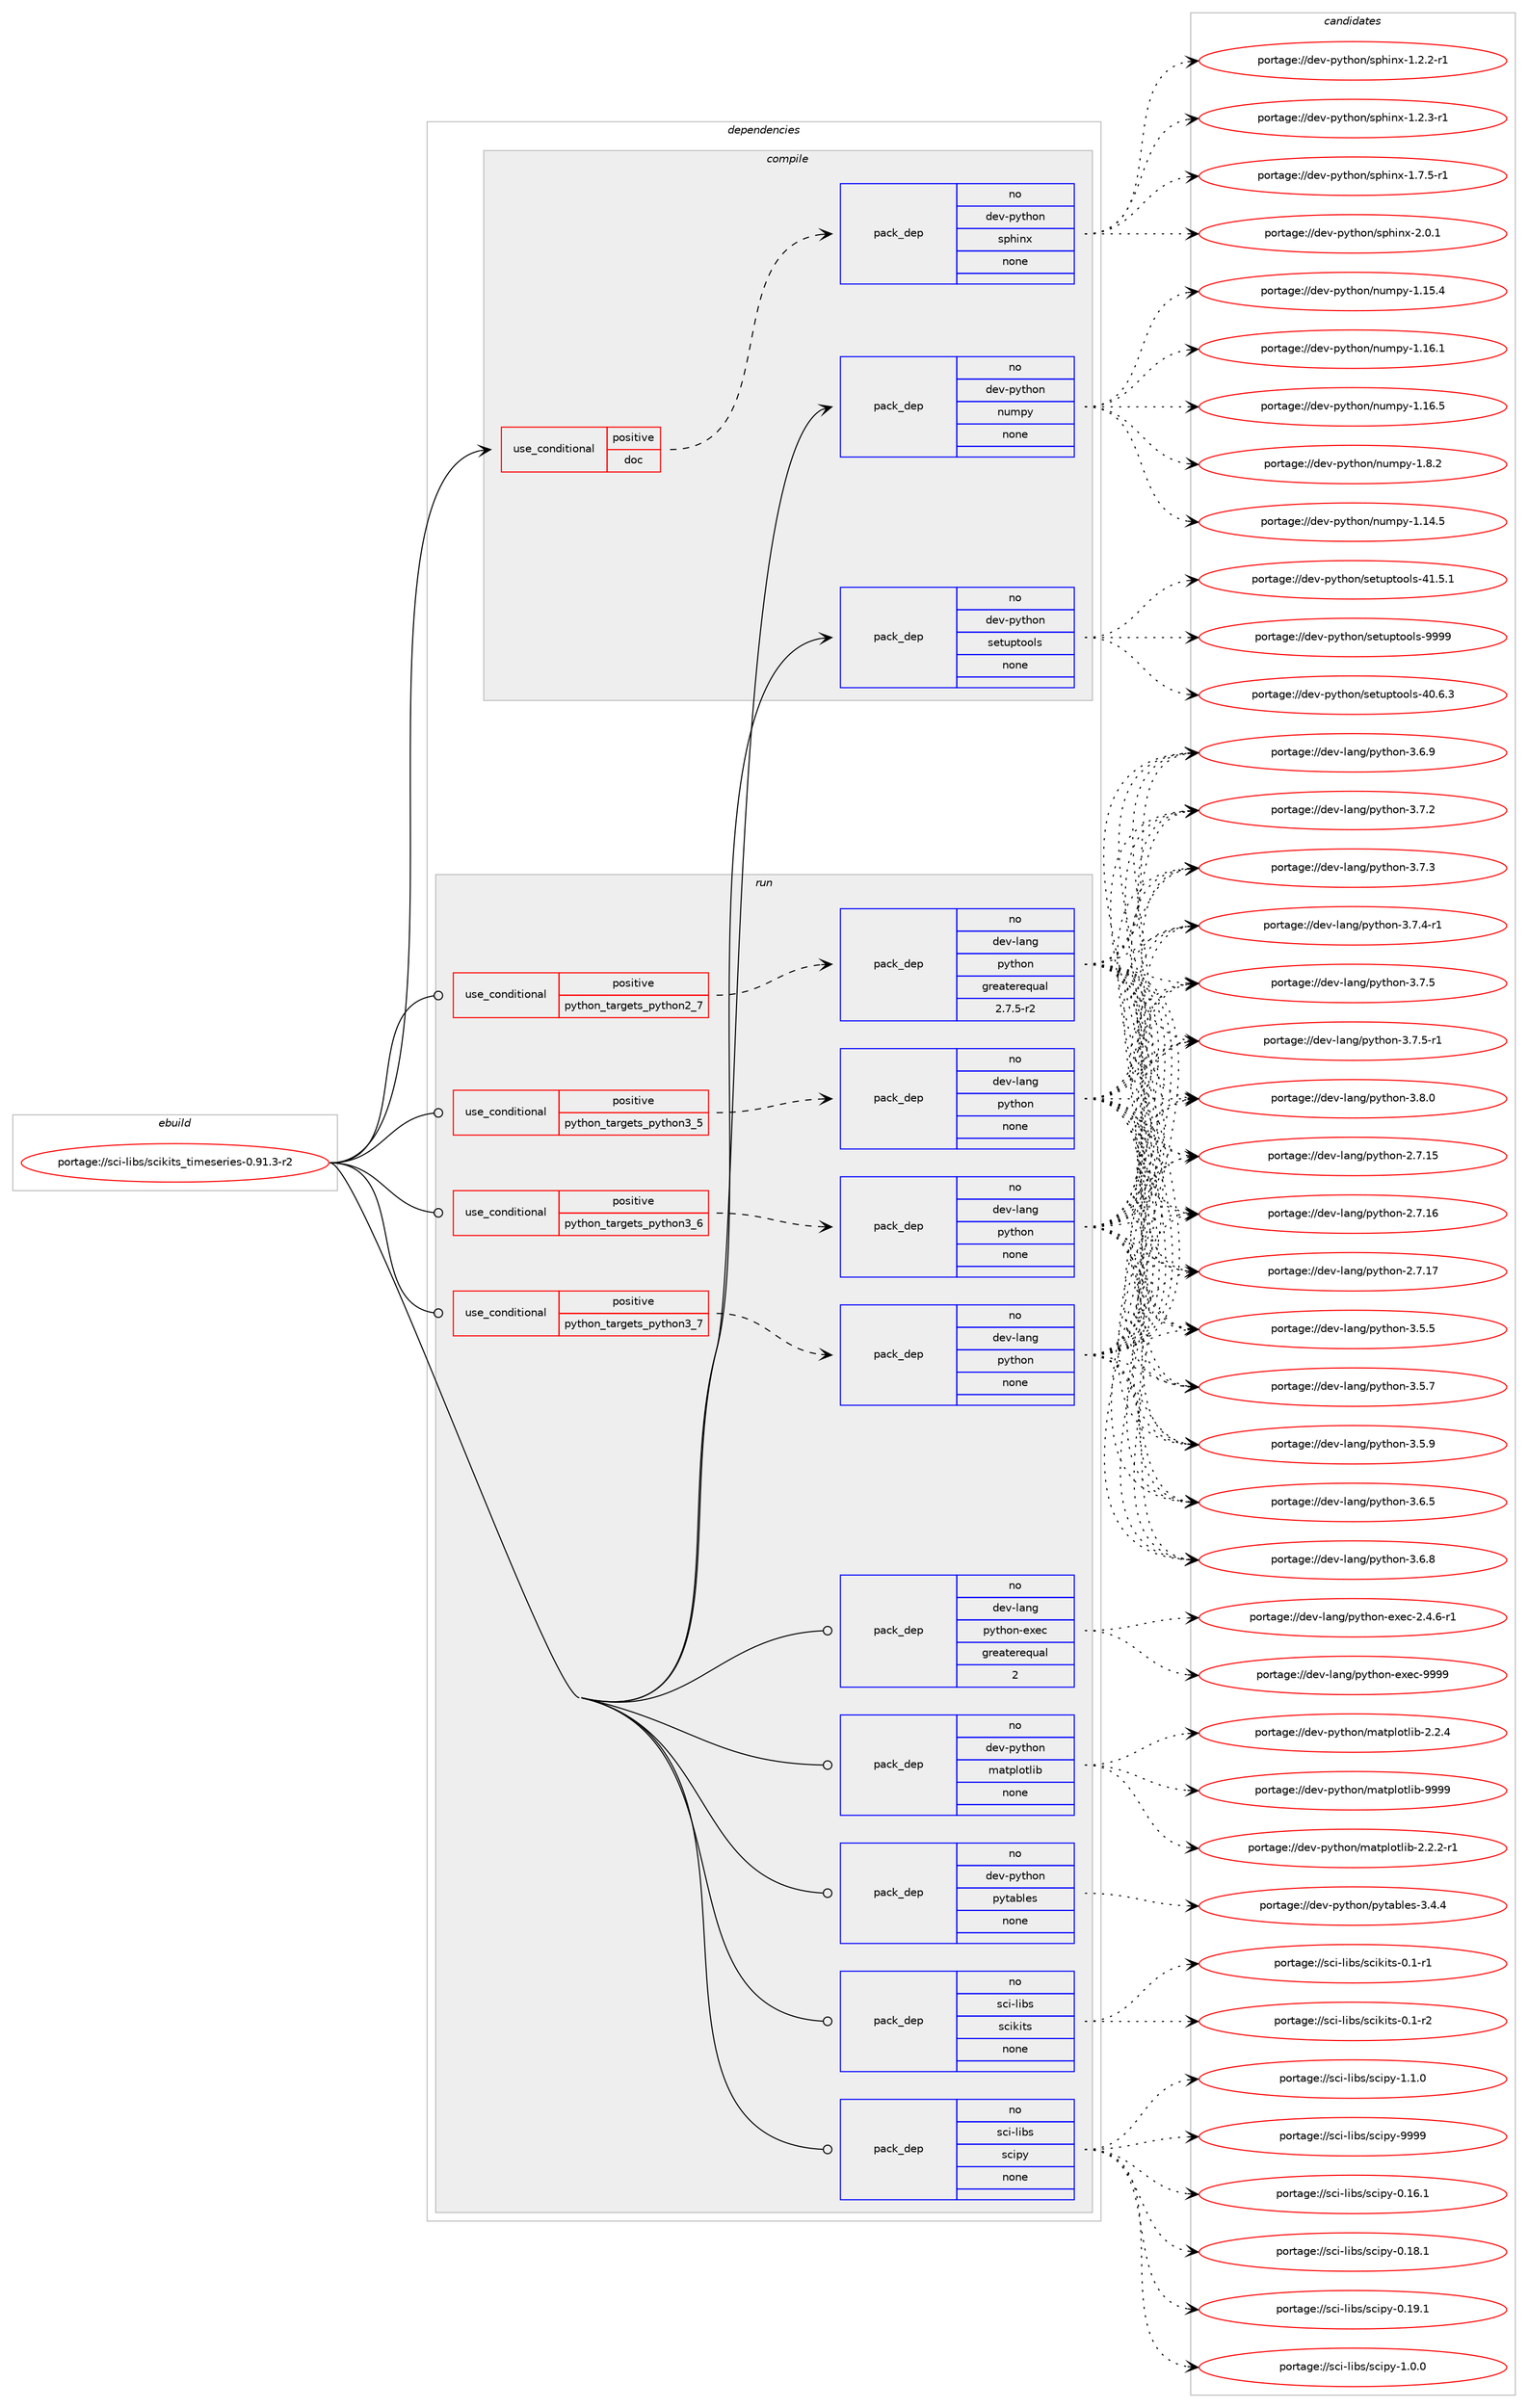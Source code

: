 digraph prolog {

# *************
# Graph options
# *************

newrank=true;
concentrate=true;
compound=true;
graph [rankdir=LR,fontname=Helvetica,fontsize=10,ranksep=1.5];#, ranksep=2.5, nodesep=0.2];
edge  [arrowhead=vee];
node  [fontname=Helvetica,fontsize=10];

# **********
# The ebuild
# **********

subgraph cluster_leftcol {
color=gray;
rank=same;
label=<<i>ebuild</i>>;
id [label="portage://sci-libs/scikits_timeseries-0.91.3-r2", color=red, width=4, href="../sci-libs/scikits_timeseries-0.91.3-r2.svg"];
}

# ****************
# The dependencies
# ****************

subgraph cluster_midcol {
color=gray;
label=<<i>dependencies</i>>;
subgraph cluster_compile {
fillcolor="#eeeeee";
style=filled;
label=<<i>compile</i>>;
subgraph cond97202 {
dependency392616 [label=<<TABLE BORDER="0" CELLBORDER="1" CELLSPACING="0" CELLPADDING="4"><TR><TD ROWSPAN="3" CELLPADDING="10">use_conditional</TD></TR><TR><TD>positive</TD></TR><TR><TD>doc</TD></TR></TABLE>>, shape=none, color=red];
subgraph pack288743 {
dependency392617 [label=<<TABLE BORDER="0" CELLBORDER="1" CELLSPACING="0" CELLPADDING="4" WIDTH="220"><TR><TD ROWSPAN="6" CELLPADDING="30">pack_dep</TD></TR><TR><TD WIDTH="110">no</TD></TR><TR><TD>dev-python</TD></TR><TR><TD>sphinx</TD></TR><TR><TD>none</TD></TR><TR><TD></TD></TR></TABLE>>, shape=none, color=blue];
}
dependency392616:e -> dependency392617:w [weight=20,style="dashed",arrowhead="vee"];
}
id:e -> dependency392616:w [weight=20,style="solid",arrowhead="vee"];
subgraph pack288744 {
dependency392618 [label=<<TABLE BORDER="0" CELLBORDER="1" CELLSPACING="0" CELLPADDING="4" WIDTH="220"><TR><TD ROWSPAN="6" CELLPADDING="30">pack_dep</TD></TR><TR><TD WIDTH="110">no</TD></TR><TR><TD>dev-python</TD></TR><TR><TD>numpy</TD></TR><TR><TD>none</TD></TR><TR><TD></TD></TR></TABLE>>, shape=none, color=blue];
}
id:e -> dependency392618:w [weight=20,style="solid",arrowhead="vee"];
subgraph pack288745 {
dependency392619 [label=<<TABLE BORDER="0" CELLBORDER="1" CELLSPACING="0" CELLPADDING="4" WIDTH="220"><TR><TD ROWSPAN="6" CELLPADDING="30">pack_dep</TD></TR><TR><TD WIDTH="110">no</TD></TR><TR><TD>dev-python</TD></TR><TR><TD>setuptools</TD></TR><TR><TD>none</TD></TR><TR><TD></TD></TR></TABLE>>, shape=none, color=blue];
}
id:e -> dependency392619:w [weight=20,style="solid",arrowhead="vee"];
}
subgraph cluster_compileandrun {
fillcolor="#eeeeee";
style=filled;
label=<<i>compile and run</i>>;
}
subgraph cluster_run {
fillcolor="#eeeeee";
style=filled;
label=<<i>run</i>>;
subgraph cond97203 {
dependency392620 [label=<<TABLE BORDER="0" CELLBORDER="1" CELLSPACING="0" CELLPADDING="4"><TR><TD ROWSPAN="3" CELLPADDING="10">use_conditional</TD></TR><TR><TD>positive</TD></TR><TR><TD>python_targets_python2_7</TD></TR></TABLE>>, shape=none, color=red];
subgraph pack288746 {
dependency392621 [label=<<TABLE BORDER="0" CELLBORDER="1" CELLSPACING="0" CELLPADDING="4" WIDTH="220"><TR><TD ROWSPAN="6" CELLPADDING="30">pack_dep</TD></TR><TR><TD WIDTH="110">no</TD></TR><TR><TD>dev-lang</TD></TR><TR><TD>python</TD></TR><TR><TD>greaterequal</TD></TR><TR><TD>2.7.5-r2</TD></TR></TABLE>>, shape=none, color=blue];
}
dependency392620:e -> dependency392621:w [weight=20,style="dashed",arrowhead="vee"];
}
id:e -> dependency392620:w [weight=20,style="solid",arrowhead="odot"];
subgraph cond97204 {
dependency392622 [label=<<TABLE BORDER="0" CELLBORDER="1" CELLSPACING="0" CELLPADDING="4"><TR><TD ROWSPAN="3" CELLPADDING="10">use_conditional</TD></TR><TR><TD>positive</TD></TR><TR><TD>python_targets_python3_5</TD></TR></TABLE>>, shape=none, color=red];
subgraph pack288747 {
dependency392623 [label=<<TABLE BORDER="0" CELLBORDER="1" CELLSPACING="0" CELLPADDING="4" WIDTH="220"><TR><TD ROWSPAN="6" CELLPADDING="30">pack_dep</TD></TR><TR><TD WIDTH="110">no</TD></TR><TR><TD>dev-lang</TD></TR><TR><TD>python</TD></TR><TR><TD>none</TD></TR><TR><TD></TD></TR></TABLE>>, shape=none, color=blue];
}
dependency392622:e -> dependency392623:w [weight=20,style="dashed",arrowhead="vee"];
}
id:e -> dependency392622:w [weight=20,style="solid",arrowhead="odot"];
subgraph cond97205 {
dependency392624 [label=<<TABLE BORDER="0" CELLBORDER="1" CELLSPACING="0" CELLPADDING="4"><TR><TD ROWSPAN="3" CELLPADDING="10">use_conditional</TD></TR><TR><TD>positive</TD></TR><TR><TD>python_targets_python3_6</TD></TR></TABLE>>, shape=none, color=red];
subgraph pack288748 {
dependency392625 [label=<<TABLE BORDER="0" CELLBORDER="1" CELLSPACING="0" CELLPADDING="4" WIDTH="220"><TR><TD ROWSPAN="6" CELLPADDING="30">pack_dep</TD></TR><TR><TD WIDTH="110">no</TD></TR><TR><TD>dev-lang</TD></TR><TR><TD>python</TD></TR><TR><TD>none</TD></TR><TR><TD></TD></TR></TABLE>>, shape=none, color=blue];
}
dependency392624:e -> dependency392625:w [weight=20,style="dashed",arrowhead="vee"];
}
id:e -> dependency392624:w [weight=20,style="solid",arrowhead="odot"];
subgraph cond97206 {
dependency392626 [label=<<TABLE BORDER="0" CELLBORDER="1" CELLSPACING="0" CELLPADDING="4"><TR><TD ROWSPAN="3" CELLPADDING="10">use_conditional</TD></TR><TR><TD>positive</TD></TR><TR><TD>python_targets_python3_7</TD></TR></TABLE>>, shape=none, color=red];
subgraph pack288749 {
dependency392627 [label=<<TABLE BORDER="0" CELLBORDER="1" CELLSPACING="0" CELLPADDING="4" WIDTH="220"><TR><TD ROWSPAN="6" CELLPADDING="30">pack_dep</TD></TR><TR><TD WIDTH="110">no</TD></TR><TR><TD>dev-lang</TD></TR><TR><TD>python</TD></TR><TR><TD>none</TD></TR><TR><TD></TD></TR></TABLE>>, shape=none, color=blue];
}
dependency392626:e -> dependency392627:w [weight=20,style="dashed",arrowhead="vee"];
}
id:e -> dependency392626:w [weight=20,style="solid",arrowhead="odot"];
subgraph pack288750 {
dependency392628 [label=<<TABLE BORDER="0" CELLBORDER="1" CELLSPACING="0" CELLPADDING="4" WIDTH="220"><TR><TD ROWSPAN="6" CELLPADDING="30">pack_dep</TD></TR><TR><TD WIDTH="110">no</TD></TR><TR><TD>dev-lang</TD></TR><TR><TD>python-exec</TD></TR><TR><TD>greaterequal</TD></TR><TR><TD>2</TD></TR></TABLE>>, shape=none, color=blue];
}
id:e -> dependency392628:w [weight=20,style="solid",arrowhead="odot"];
subgraph pack288751 {
dependency392629 [label=<<TABLE BORDER="0" CELLBORDER="1" CELLSPACING="0" CELLPADDING="4" WIDTH="220"><TR><TD ROWSPAN="6" CELLPADDING="30">pack_dep</TD></TR><TR><TD WIDTH="110">no</TD></TR><TR><TD>dev-python</TD></TR><TR><TD>matplotlib</TD></TR><TR><TD>none</TD></TR><TR><TD></TD></TR></TABLE>>, shape=none, color=blue];
}
id:e -> dependency392629:w [weight=20,style="solid",arrowhead="odot"];
subgraph pack288752 {
dependency392630 [label=<<TABLE BORDER="0" CELLBORDER="1" CELLSPACING="0" CELLPADDING="4" WIDTH="220"><TR><TD ROWSPAN="6" CELLPADDING="30">pack_dep</TD></TR><TR><TD WIDTH="110">no</TD></TR><TR><TD>dev-python</TD></TR><TR><TD>pytables</TD></TR><TR><TD>none</TD></TR><TR><TD></TD></TR></TABLE>>, shape=none, color=blue];
}
id:e -> dependency392630:w [weight=20,style="solid",arrowhead="odot"];
subgraph pack288753 {
dependency392631 [label=<<TABLE BORDER="0" CELLBORDER="1" CELLSPACING="0" CELLPADDING="4" WIDTH="220"><TR><TD ROWSPAN="6" CELLPADDING="30">pack_dep</TD></TR><TR><TD WIDTH="110">no</TD></TR><TR><TD>sci-libs</TD></TR><TR><TD>scikits</TD></TR><TR><TD>none</TD></TR><TR><TD></TD></TR></TABLE>>, shape=none, color=blue];
}
id:e -> dependency392631:w [weight=20,style="solid",arrowhead="odot"];
subgraph pack288754 {
dependency392632 [label=<<TABLE BORDER="0" CELLBORDER="1" CELLSPACING="0" CELLPADDING="4" WIDTH="220"><TR><TD ROWSPAN="6" CELLPADDING="30">pack_dep</TD></TR><TR><TD WIDTH="110">no</TD></TR><TR><TD>sci-libs</TD></TR><TR><TD>scipy</TD></TR><TR><TD>none</TD></TR><TR><TD></TD></TR></TABLE>>, shape=none, color=blue];
}
id:e -> dependency392632:w [weight=20,style="solid",arrowhead="odot"];
}
}

# **************
# The candidates
# **************

subgraph cluster_choices {
rank=same;
color=gray;
label=<<i>candidates</i>>;

subgraph choice288743 {
color=black;
nodesep=1;
choiceportage10010111845112121116104111110471151121041051101204549465046504511449 [label="portage://dev-python/sphinx-1.2.2-r1", color=red, width=4,href="../dev-python/sphinx-1.2.2-r1.svg"];
choiceportage10010111845112121116104111110471151121041051101204549465046514511449 [label="portage://dev-python/sphinx-1.2.3-r1", color=red, width=4,href="../dev-python/sphinx-1.2.3-r1.svg"];
choiceportage10010111845112121116104111110471151121041051101204549465546534511449 [label="portage://dev-python/sphinx-1.7.5-r1", color=red, width=4,href="../dev-python/sphinx-1.7.5-r1.svg"];
choiceportage1001011184511212111610411111047115112104105110120455046484649 [label="portage://dev-python/sphinx-2.0.1", color=red, width=4,href="../dev-python/sphinx-2.0.1.svg"];
dependency392617:e -> choiceportage10010111845112121116104111110471151121041051101204549465046504511449:w [style=dotted,weight="100"];
dependency392617:e -> choiceportage10010111845112121116104111110471151121041051101204549465046514511449:w [style=dotted,weight="100"];
dependency392617:e -> choiceportage10010111845112121116104111110471151121041051101204549465546534511449:w [style=dotted,weight="100"];
dependency392617:e -> choiceportage1001011184511212111610411111047115112104105110120455046484649:w [style=dotted,weight="100"];
}
subgraph choice288744 {
color=black;
nodesep=1;
choiceportage100101118451121211161041111104711011710911212145494649524653 [label="portage://dev-python/numpy-1.14.5", color=red, width=4,href="../dev-python/numpy-1.14.5.svg"];
choiceportage100101118451121211161041111104711011710911212145494649534652 [label="portage://dev-python/numpy-1.15.4", color=red, width=4,href="../dev-python/numpy-1.15.4.svg"];
choiceportage100101118451121211161041111104711011710911212145494649544649 [label="portage://dev-python/numpy-1.16.1", color=red, width=4,href="../dev-python/numpy-1.16.1.svg"];
choiceportage100101118451121211161041111104711011710911212145494649544653 [label="portage://dev-python/numpy-1.16.5", color=red, width=4,href="../dev-python/numpy-1.16.5.svg"];
choiceportage1001011184511212111610411111047110117109112121454946564650 [label="portage://dev-python/numpy-1.8.2", color=red, width=4,href="../dev-python/numpy-1.8.2.svg"];
dependency392618:e -> choiceportage100101118451121211161041111104711011710911212145494649524653:w [style=dotted,weight="100"];
dependency392618:e -> choiceportage100101118451121211161041111104711011710911212145494649534652:w [style=dotted,weight="100"];
dependency392618:e -> choiceportage100101118451121211161041111104711011710911212145494649544649:w [style=dotted,weight="100"];
dependency392618:e -> choiceportage100101118451121211161041111104711011710911212145494649544653:w [style=dotted,weight="100"];
dependency392618:e -> choiceportage1001011184511212111610411111047110117109112121454946564650:w [style=dotted,weight="100"];
}
subgraph choice288745 {
color=black;
nodesep=1;
choiceportage100101118451121211161041111104711510111611711211611111110811545524846544651 [label="portage://dev-python/setuptools-40.6.3", color=red, width=4,href="../dev-python/setuptools-40.6.3.svg"];
choiceportage100101118451121211161041111104711510111611711211611111110811545524946534649 [label="portage://dev-python/setuptools-41.5.1", color=red, width=4,href="../dev-python/setuptools-41.5.1.svg"];
choiceportage10010111845112121116104111110471151011161171121161111111081154557575757 [label="portage://dev-python/setuptools-9999", color=red, width=4,href="../dev-python/setuptools-9999.svg"];
dependency392619:e -> choiceportage100101118451121211161041111104711510111611711211611111110811545524846544651:w [style=dotted,weight="100"];
dependency392619:e -> choiceportage100101118451121211161041111104711510111611711211611111110811545524946534649:w [style=dotted,weight="100"];
dependency392619:e -> choiceportage10010111845112121116104111110471151011161171121161111111081154557575757:w [style=dotted,weight="100"];
}
subgraph choice288746 {
color=black;
nodesep=1;
choiceportage10010111845108971101034711212111610411111045504655464953 [label="portage://dev-lang/python-2.7.15", color=red, width=4,href="../dev-lang/python-2.7.15.svg"];
choiceportage10010111845108971101034711212111610411111045504655464954 [label="portage://dev-lang/python-2.7.16", color=red, width=4,href="../dev-lang/python-2.7.16.svg"];
choiceportage10010111845108971101034711212111610411111045504655464955 [label="portage://dev-lang/python-2.7.17", color=red, width=4,href="../dev-lang/python-2.7.17.svg"];
choiceportage100101118451089711010347112121116104111110455146534653 [label="portage://dev-lang/python-3.5.5", color=red, width=4,href="../dev-lang/python-3.5.5.svg"];
choiceportage100101118451089711010347112121116104111110455146534655 [label="portage://dev-lang/python-3.5.7", color=red, width=4,href="../dev-lang/python-3.5.7.svg"];
choiceportage100101118451089711010347112121116104111110455146534657 [label="portage://dev-lang/python-3.5.9", color=red, width=4,href="../dev-lang/python-3.5.9.svg"];
choiceportage100101118451089711010347112121116104111110455146544653 [label="portage://dev-lang/python-3.6.5", color=red, width=4,href="../dev-lang/python-3.6.5.svg"];
choiceportage100101118451089711010347112121116104111110455146544656 [label="portage://dev-lang/python-3.6.8", color=red, width=4,href="../dev-lang/python-3.6.8.svg"];
choiceportage100101118451089711010347112121116104111110455146544657 [label="portage://dev-lang/python-3.6.9", color=red, width=4,href="../dev-lang/python-3.6.9.svg"];
choiceportage100101118451089711010347112121116104111110455146554650 [label="portage://dev-lang/python-3.7.2", color=red, width=4,href="../dev-lang/python-3.7.2.svg"];
choiceportage100101118451089711010347112121116104111110455146554651 [label="portage://dev-lang/python-3.7.3", color=red, width=4,href="../dev-lang/python-3.7.3.svg"];
choiceportage1001011184510897110103471121211161041111104551465546524511449 [label="portage://dev-lang/python-3.7.4-r1", color=red, width=4,href="../dev-lang/python-3.7.4-r1.svg"];
choiceportage100101118451089711010347112121116104111110455146554653 [label="portage://dev-lang/python-3.7.5", color=red, width=4,href="../dev-lang/python-3.7.5.svg"];
choiceportage1001011184510897110103471121211161041111104551465546534511449 [label="portage://dev-lang/python-3.7.5-r1", color=red, width=4,href="../dev-lang/python-3.7.5-r1.svg"];
choiceportage100101118451089711010347112121116104111110455146564648 [label="portage://dev-lang/python-3.8.0", color=red, width=4,href="../dev-lang/python-3.8.0.svg"];
dependency392621:e -> choiceportage10010111845108971101034711212111610411111045504655464953:w [style=dotted,weight="100"];
dependency392621:e -> choiceportage10010111845108971101034711212111610411111045504655464954:w [style=dotted,weight="100"];
dependency392621:e -> choiceportage10010111845108971101034711212111610411111045504655464955:w [style=dotted,weight="100"];
dependency392621:e -> choiceportage100101118451089711010347112121116104111110455146534653:w [style=dotted,weight="100"];
dependency392621:e -> choiceportage100101118451089711010347112121116104111110455146534655:w [style=dotted,weight="100"];
dependency392621:e -> choiceportage100101118451089711010347112121116104111110455146534657:w [style=dotted,weight="100"];
dependency392621:e -> choiceportage100101118451089711010347112121116104111110455146544653:w [style=dotted,weight="100"];
dependency392621:e -> choiceportage100101118451089711010347112121116104111110455146544656:w [style=dotted,weight="100"];
dependency392621:e -> choiceportage100101118451089711010347112121116104111110455146544657:w [style=dotted,weight="100"];
dependency392621:e -> choiceportage100101118451089711010347112121116104111110455146554650:w [style=dotted,weight="100"];
dependency392621:e -> choiceportage100101118451089711010347112121116104111110455146554651:w [style=dotted,weight="100"];
dependency392621:e -> choiceportage1001011184510897110103471121211161041111104551465546524511449:w [style=dotted,weight="100"];
dependency392621:e -> choiceportage100101118451089711010347112121116104111110455146554653:w [style=dotted,weight="100"];
dependency392621:e -> choiceportage1001011184510897110103471121211161041111104551465546534511449:w [style=dotted,weight="100"];
dependency392621:e -> choiceportage100101118451089711010347112121116104111110455146564648:w [style=dotted,weight="100"];
}
subgraph choice288747 {
color=black;
nodesep=1;
choiceportage10010111845108971101034711212111610411111045504655464953 [label="portage://dev-lang/python-2.7.15", color=red, width=4,href="../dev-lang/python-2.7.15.svg"];
choiceportage10010111845108971101034711212111610411111045504655464954 [label="portage://dev-lang/python-2.7.16", color=red, width=4,href="../dev-lang/python-2.7.16.svg"];
choiceportage10010111845108971101034711212111610411111045504655464955 [label="portage://dev-lang/python-2.7.17", color=red, width=4,href="../dev-lang/python-2.7.17.svg"];
choiceportage100101118451089711010347112121116104111110455146534653 [label="portage://dev-lang/python-3.5.5", color=red, width=4,href="../dev-lang/python-3.5.5.svg"];
choiceportage100101118451089711010347112121116104111110455146534655 [label="portage://dev-lang/python-3.5.7", color=red, width=4,href="../dev-lang/python-3.5.7.svg"];
choiceportage100101118451089711010347112121116104111110455146534657 [label="portage://dev-lang/python-3.5.9", color=red, width=4,href="../dev-lang/python-3.5.9.svg"];
choiceportage100101118451089711010347112121116104111110455146544653 [label="portage://dev-lang/python-3.6.5", color=red, width=4,href="../dev-lang/python-3.6.5.svg"];
choiceportage100101118451089711010347112121116104111110455146544656 [label="portage://dev-lang/python-3.6.8", color=red, width=4,href="../dev-lang/python-3.6.8.svg"];
choiceportage100101118451089711010347112121116104111110455146544657 [label="portage://dev-lang/python-3.6.9", color=red, width=4,href="../dev-lang/python-3.6.9.svg"];
choiceportage100101118451089711010347112121116104111110455146554650 [label="portage://dev-lang/python-3.7.2", color=red, width=4,href="../dev-lang/python-3.7.2.svg"];
choiceportage100101118451089711010347112121116104111110455146554651 [label="portage://dev-lang/python-3.7.3", color=red, width=4,href="../dev-lang/python-3.7.3.svg"];
choiceportage1001011184510897110103471121211161041111104551465546524511449 [label="portage://dev-lang/python-3.7.4-r1", color=red, width=4,href="../dev-lang/python-3.7.4-r1.svg"];
choiceportage100101118451089711010347112121116104111110455146554653 [label="portage://dev-lang/python-3.7.5", color=red, width=4,href="../dev-lang/python-3.7.5.svg"];
choiceportage1001011184510897110103471121211161041111104551465546534511449 [label="portage://dev-lang/python-3.7.5-r1", color=red, width=4,href="../dev-lang/python-3.7.5-r1.svg"];
choiceportage100101118451089711010347112121116104111110455146564648 [label="portage://dev-lang/python-3.8.0", color=red, width=4,href="../dev-lang/python-3.8.0.svg"];
dependency392623:e -> choiceportage10010111845108971101034711212111610411111045504655464953:w [style=dotted,weight="100"];
dependency392623:e -> choiceportage10010111845108971101034711212111610411111045504655464954:w [style=dotted,weight="100"];
dependency392623:e -> choiceportage10010111845108971101034711212111610411111045504655464955:w [style=dotted,weight="100"];
dependency392623:e -> choiceportage100101118451089711010347112121116104111110455146534653:w [style=dotted,weight="100"];
dependency392623:e -> choiceportage100101118451089711010347112121116104111110455146534655:w [style=dotted,weight="100"];
dependency392623:e -> choiceportage100101118451089711010347112121116104111110455146534657:w [style=dotted,weight="100"];
dependency392623:e -> choiceportage100101118451089711010347112121116104111110455146544653:w [style=dotted,weight="100"];
dependency392623:e -> choiceportage100101118451089711010347112121116104111110455146544656:w [style=dotted,weight="100"];
dependency392623:e -> choiceportage100101118451089711010347112121116104111110455146544657:w [style=dotted,weight="100"];
dependency392623:e -> choiceportage100101118451089711010347112121116104111110455146554650:w [style=dotted,weight="100"];
dependency392623:e -> choiceportage100101118451089711010347112121116104111110455146554651:w [style=dotted,weight="100"];
dependency392623:e -> choiceportage1001011184510897110103471121211161041111104551465546524511449:w [style=dotted,weight="100"];
dependency392623:e -> choiceportage100101118451089711010347112121116104111110455146554653:w [style=dotted,weight="100"];
dependency392623:e -> choiceportage1001011184510897110103471121211161041111104551465546534511449:w [style=dotted,weight="100"];
dependency392623:e -> choiceportage100101118451089711010347112121116104111110455146564648:w [style=dotted,weight="100"];
}
subgraph choice288748 {
color=black;
nodesep=1;
choiceportage10010111845108971101034711212111610411111045504655464953 [label="portage://dev-lang/python-2.7.15", color=red, width=4,href="../dev-lang/python-2.7.15.svg"];
choiceportage10010111845108971101034711212111610411111045504655464954 [label="portage://dev-lang/python-2.7.16", color=red, width=4,href="../dev-lang/python-2.7.16.svg"];
choiceportage10010111845108971101034711212111610411111045504655464955 [label="portage://dev-lang/python-2.7.17", color=red, width=4,href="../dev-lang/python-2.7.17.svg"];
choiceportage100101118451089711010347112121116104111110455146534653 [label="portage://dev-lang/python-3.5.5", color=red, width=4,href="../dev-lang/python-3.5.5.svg"];
choiceportage100101118451089711010347112121116104111110455146534655 [label="portage://dev-lang/python-3.5.7", color=red, width=4,href="../dev-lang/python-3.5.7.svg"];
choiceportage100101118451089711010347112121116104111110455146534657 [label="portage://dev-lang/python-3.5.9", color=red, width=4,href="../dev-lang/python-3.5.9.svg"];
choiceportage100101118451089711010347112121116104111110455146544653 [label="portage://dev-lang/python-3.6.5", color=red, width=4,href="../dev-lang/python-3.6.5.svg"];
choiceportage100101118451089711010347112121116104111110455146544656 [label="portage://dev-lang/python-3.6.8", color=red, width=4,href="../dev-lang/python-3.6.8.svg"];
choiceportage100101118451089711010347112121116104111110455146544657 [label="portage://dev-lang/python-3.6.9", color=red, width=4,href="../dev-lang/python-3.6.9.svg"];
choiceportage100101118451089711010347112121116104111110455146554650 [label="portage://dev-lang/python-3.7.2", color=red, width=4,href="../dev-lang/python-3.7.2.svg"];
choiceportage100101118451089711010347112121116104111110455146554651 [label="portage://dev-lang/python-3.7.3", color=red, width=4,href="../dev-lang/python-3.7.3.svg"];
choiceportage1001011184510897110103471121211161041111104551465546524511449 [label="portage://dev-lang/python-3.7.4-r1", color=red, width=4,href="../dev-lang/python-3.7.4-r1.svg"];
choiceportage100101118451089711010347112121116104111110455146554653 [label="portage://dev-lang/python-3.7.5", color=red, width=4,href="../dev-lang/python-3.7.5.svg"];
choiceportage1001011184510897110103471121211161041111104551465546534511449 [label="portage://dev-lang/python-3.7.5-r1", color=red, width=4,href="../dev-lang/python-3.7.5-r1.svg"];
choiceportage100101118451089711010347112121116104111110455146564648 [label="portage://dev-lang/python-3.8.0", color=red, width=4,href="../dev-lang/python-3.8.0.svg"];
dependency392625:e -> choiceportage10010111845108971101034711212111610411111045504655464953:w [style=dotted,weight="100"];
dependency392625:e -> choiceportage10010111845108971101034711212111610411111045504655464954:w [style=dotted,weight="100"];
dependency392625:e -> choiceportage10010111845108971101034711212111610411111045504655464955:w [style=dotted,weight="100"];
dependency392625:e -> choiceportage100101118451089711010347112121116104111110455146534653:w [style=dotted,weight="100"];
dependency392625:e -> choiceportage100101118451089711010347112121116104111110455146534655:w [style=dotted,weight="100"];
dependency392625:e -> choiceportage100101118451089711010347112121116104111110455146534657:w [style=dotted,weight="100"];
dependency392625:e -> choiceportage100101118451089711010347112121116104111110455146544653:w [style=dotted,weight="100"];
dependency392625:e -> choiceportage100101118451089711010347112121116104111110455146544656:w [style=dotted,weight="100"];
dependency392625:e -> choiceportage100101118451089711010347112121116104111110455146544657:w [style=dotted,weight="100"];
dependency392625:e -> choiceportage100101118451089711010347112121116104111110455146554650:w [style=dotted,weight="100"];
dependency392625:e -> choiceportage100101118451089711010347112121116104111110455146554651:w [style=dotted,weight="100"];
dependency392625:e -> choiceportage1001011184510897110103471121211161041111104551465546524511449:w [style=dotted,weight="100"];
dependency392625:e -> choiceportage100101118451089711010347112121116104111110455146554653:w [style=dotted,weight="100"];
dependency392625:e -> choiceportage1001011184510897110103471121211161041111104551465546534511449:w [style=dotted,weight="100"];
dependency392625:e -> choiceportage100101118451089711010347112121116104111110455146564648:w [style=dotted,weight="100"];
}
subgraph choice288749 {
color=black;
nodesep=1;
choiceportage10010111845108971101034711212111610411111045504655464953 [label="portage://dev-lang/python-2.7.15", color=red, width=4,href="../dev-lang/python-2.7.15.svg"];
choiceportage10010111845108971101034711212111610411111045504655464954 [label="portage://dev-lang/python-2.7.16", color=red, width=4,href="../dev-lang/python-2.7.16.svg"];
choiceportage10010111845108971101034711212111610411111045504655464955 [label="portage://dev-lang/python-2.7.17", color=red, width=4,href="../dev-lang/python-2.7.17.svg"];
choiceportage100101118451089711010347112121116104111110455146534653 [label="portage://dev-lang/python-3.5.5", color=red, width=4,href="../dev-lang/python-3.5.5.svg"];
choiceportage100101118451089711010347112121116104111110455146534655 [label="portage://dev-lang/python-3.5.7", color=red, width=4,href="../dev-lang/python-3.5.7.svg"];
choiceportage100101118451089711010347112121116104111110455146534657 [label="portage://dev-lang/python-3.5.9", color=red, width=4,href="../dev-lang/python-3.5.9.svg"];
choiceportage100101118451089711010347112121116104111110455146544653 [label="portage://dev-lang/python-3.6.5", color=red, width=4,href="../dev-lang/python-3.6.5.svg"];
choiceportage100101118451089711010347112121116104111110455146544656 [label="portage://dev-lang/python-3.6.8", color=red, width=4,href="../dev-lang/python-3.6.8.svg"];
choiceportage100101118451089711010347112121116104111110455146544657 [label="portage://dev-lang/python-3.6.9", color=red, width=4,href="../dev-lang/python-3.6.9.svg"];
choiceportage100101118451089711010347112121116104111110455146554650 [label="portage://dev-lang/python-3.7.2", color=red, width=4,href="../dev-lang/python-3.7.2.svg"];
choiceportage100101118451089711010347112121116104111110455146554651 [label="portage://dev-lang/python-3.7.3", color=red, width=4,href="../dev-lang/python-3.7.3.svg"];
choiceportage1001011184510897110103471121211161041111104551465546524511449 [label="portage://dev-lang/python-3.7.4-r1", color=red, width=4,href="../dev-lang/python-3.7.4-r1.svg"];
choiceportage100101118451089711010347112121116104111110455146554653 [label="portage://dev-lang/python-3.7.5", color=red, width=4,href="../dev-lang/python-3.7.5.svg"];
choiceportage1001011184510897110103471121211161041111104551465546534511449 [label="portage://dev-lang/python-3.7.5-r1", color=red, width=4,href="../dev-lang/python-3.7.5-r1.svg"];
choiceportage100101118451089711010347112121116104111110455146564648 [label="portage://dev-lang/python-3.8.0", color=red, width=4,href="../dev-lang/python-3.8.0.svg"];
dependency392627:e -> choiceportage10010111845108971101034711212111610411111045504655464953:w [style=dotted,weight="100"];
dependency392627:e -> choiceportage10010111845108971101034711212111610411111045504655464954:w [style=dotted,weight="100"];
dependency392627:e -> choiceportage10010111845108971101034711212111610411111045504655464955:w [style=dotted,weight="100"];
dependency392627:e -> choiceportage100101118451089711010347112121116104111110455146534653:w [style=dotted,weight="100"];
dependency392627:e -> choiceportage100101118451089711010347112121116104111110455146534655:w [style=dotted,weight="100"];
dependency392627:e -> choiceportage100101118451089711010347112121116104111110455146534657:w [style=dotted,weight="100"];
dependency392627:e -> choiceportage100101118451089711010347112121116104111110455146544653:w [style=dotted,weight="100"];
dependency392627:e -> choiceportage100101118451089711010347112121116104111110455146544656:w [style=dotted,weight="100"];
dependency392627:e -> choiceportage100101118451089711010347112121116104111110455146544657:w [style=dotted,weight="100"];
dependency392627:e -> choiceportage100101118451089711010347112121116104111110455146554650:w [style=dotted,weight="100"];
dependency392627:e -> choiceportage100101118451089711010347112121116104111110455146554651:w [style=dotted,weight="100"];
dependency392627:e -> choiceportage1001011184510897110103471121211161041111104551465546524511449:w [style=dotted,weight="100"];
dependency392627:e -> choiceportage100101118451089711010347112121116104111110455146554653:w [style=dotted,weight="100"];
dependency392627:e -> choiceportage1001011184510897110103471121211161041111104551465546534511449:w [style=dotted,weight="100"];
dependency392627:e -> choiceportage100101118451089711010347112121116104111110455146564648:w [style=dotted,weight="100"];
}
subgraph choice288750 {
color=black;
nodesep=1;
choiceportage10010111845108971101034711212111610411111045101120101994550465246544511449 [label="portage://dev-lang/python-exec-2.4.6-r1", color=red, width=4,href="../dev-lang/python-exec-2.4.6-r1.svg"];
choiceportage10010111845108971101034711212111610411111045101120101994557575757 [label="portage://dev-lang/python-exec-9999", color=red, width=4,href="../dev-lang/python-exec-9999.svg"];
dependency392628:e -> choiceportage10010111845108971101034711212111610411111045101120101994550465246544511449:w [style=dotted,weight="100"];
dependency392628:e -> choiceportage10010111845108971101034711212111610411111045101120101994557575757:w [style=dotted,weight="100"];
}
subgraph choice288751 {
color=black;
nodesep=1;
choiceportage100101118451121211161041111104710997116112108111116108105984550465046504511449 [label="portage://dev-python/matplotlib-2.2.2-r1", color=red, width=4,href="../dev-python/matplotlib-2.2.2-r1.svg"];
choiceportage10010111845112121116104111110471099711611210811111610810598455046504652 [label="portage://dev-python/matplotlib-2.2.4", color=red, width=4,href="../dev-python/matplotlib-2.2.4.svg"];
choiceportage100101118451121211161041111104710997116112108111116108105984557575757 [label="portage://dev-python/matplotlib-9999", color=red, width=4,href="../dev-python/matplotlib-9999.svg"];
dependency392629:e -> choiceportage100101118451121211161041111104710997116112108111116108105984550465046504511449:w [style=dotted,weight="100"];
dependency392629:e -> choiceportage10010111845112121116104111110471099711611210811111610810598455046504652:w [style=dotted,weight="100"];
dependency392629:e -> choiceportage100101118451121211161041111104710997116112108111116108105984557575757:w [style=dotted,weight="100"];
}
subgraph choice288752 {
color=black;
nodesep=1;
choiceportage10010111845112121116104111110471121211169798108101115455146524652 [label="portage://dev-python/pytables-3.4.4", color=red, width=4,href="../dev-python/pytables-3.4.4.svg"];
dependency392630:e -> choiceportage10010111845112121116104111110471121211169798108101115455146524652:w [style=dotted,weight="100"];
}
subgraph choice288753 {
color=black;
nodesep=1;
choiceportage1159910545108105981154711599105107105116115454846494511449 [label="portage://sci-libs/scikits-0.1-r1", color=red, width=4,href="../sci-libs/scikits-0.1-r1.svg"];
choiceportage1159910545108105981154711599105107105116115454846494511450 [label="portage://sci-libs/scikits-0.1-r2", color=red, width=4,href="../sci-libs/scikits-0.1-r2.svg"];
dependency392631:e -> choiceportage1159910545108105981154711599105107105116115454846494511449:w [style=dotted,weight="100"];
dependency392631:e -> choiceportage1159910545108105981154711599105107105116115454846494511450:w [style=dotted,weight="100"];
}
subgraph choice288754 {
color=black;
nodesep=1;
choiceportage115991054510810598115471159910511212145484649544649 [label="portage://sci-libs/scipy-0.16.1", color=red, width=4,href="../sci-libs/scipy-0.16.1.svg"];
choiceportage115991054510810598115471159910511212145484649564649 [label="portage://sci-libs/scipy-0.18.1", color=red, width=4,href="../sci-libs/scipy-0.18.1.svg"];
choiceportage115991054510810598115471159910511212145484649574649 [label="portage://sci-libs/scipy-0.19.1", color=red, width=4,href="../sci-libs/scipy-0.19.1.svg"];
choiceportage1159910545108105981154711599105112121454946484648 [label="portage://sci-libs/scipy-1.0.0", color=red, width=4,href="../sci-libs/scipy-1.0.0.svg"];
choiceportage1159910545108105981154711599105112121454946494648 [label="portage://sci-libs/scipy-1.1.0", color=red, width=4,href="../sci-libs/scipy-1.1.0.svg"];
choiceportage11599105451081059811547115991051121214557575757 [label="portage://sci-libs/scipy-9999", color=red, width=4,href="../sci-libs/scipy-9999.svg"];
dependency392632:e -> choiceportage115991054510810598115471159910511212145484649544649:w [style=dotted,weight="100"];
dependency392632:e -> choiceportage115991054510810598115471159910511212145484649564649:w [style=dotted,weight="100"];
dependency392632:e -> choiceportage115991054510810598115471159910511212145484649574649:w [style=dotted,weight="100"];
dependency392632:e -> choiceportage1159910545108105981154711599105112121454946484648:w [style=dotted,weight="100"];
dependency392632:e -> choiceportage1159910545108105981154711599105112121454946494648:w [style=dotted,weight="100"];
dependency392632:e -> choiceportage11599105451081059811547115991051121214557575757:w [style=dotted,weight="100"];
}
}

}
